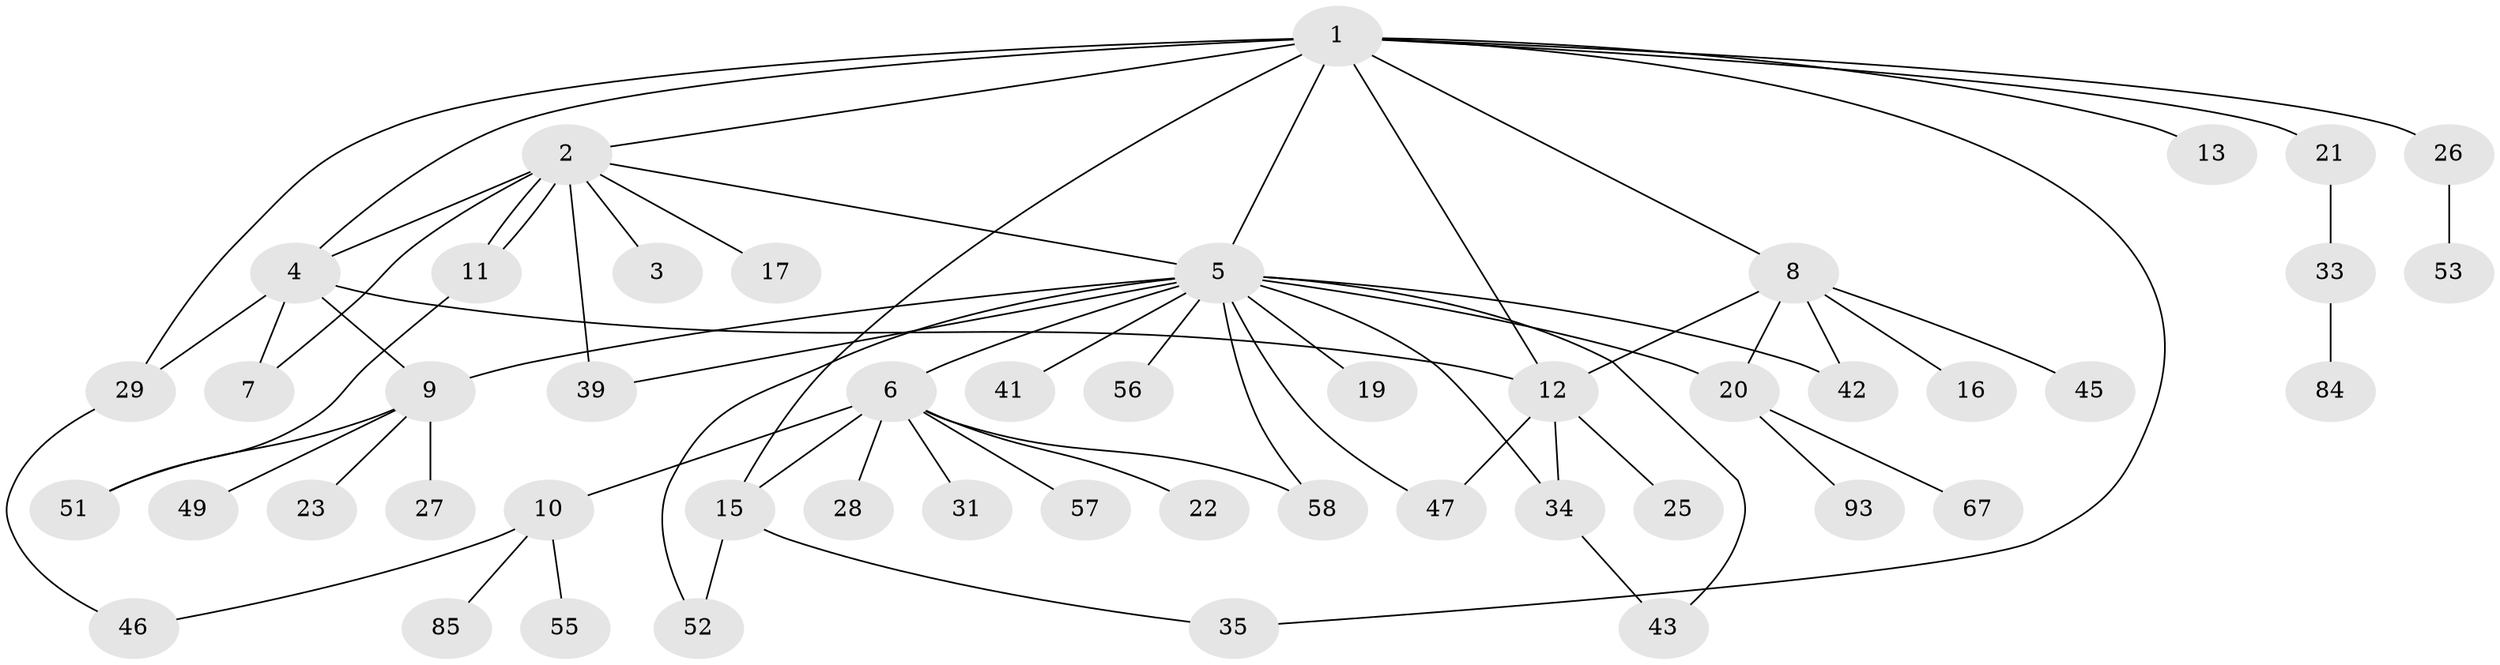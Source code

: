 // original degree distribution, {12: 0.010101010101010102, 9: 0.010101010101010102, 1: 0.5252525252525253, 7: 0.04040404040404041, 17: 0.010101010101010102, 11: 0.020202020202020204, 4: 0.06060606060606061, 5: 0.010101010101010102, 3: 0.050505050505050504, 8: 0.010101010101010102, 2: 0.24242424242424243, 6: 0.010101010101010102}
// Generated by graph-tools (version 1.1) at 2025/14/03/09/25 04:14:34]
// undirected, 49 vertices, 68 edges
graph export_dot {
graph [start="1"]
  node [color=gray90,style=filled];
  1;
  2;
  3;
  4 [super="+50"];
  5 [super="+62+70+75+99+64+38+40+37+60"];
  6 [super="+14"];
  7 [super="+63+86"];
  8 [super="+76+95+78+48+54"];
  9 [super="+32+59"];
  10 [super="+44"];
  11;
  12 [super="+36+24+18"];
  13;
  15 [super="+30+94"];
  16;
  17;
  19;
  20;
  21;
  22;
  23;
  25;
  26;
  27;
  28;
  29 [super="+88+72+73+82+68"];
  31;
  33;
  34;
  35;
  39 [super="+96+87"];
  41;
  42;
  43;
  45;
  46;
  47;
  49;
  51;
  52;
  53;
  55;
  56;
  57;
  58 [super="+71"];
  67;
  84;
  85;
  93;
  1 -- 2;
  1 -- 4 [weight=2];
  1 -- 5;
  1 -- 8;
  1 -- 12;
  1 -- 13;
  1 -- 15;
  1 -- 21;
  1 -- 26;
  1 -- 29;
  1 -- 35;
  2 -- 3;
  2 -- 4;
  2 -- 7;
  2 -- 11;
  2 -- 11;
  2 -- 17;
  2 -- 39;
  2 -- 5;
  4 -- 7;
  4 -- 9;
  4 -- 12;
  4 -- 29;
  5 -- 6;
  5 -- 19;
  5 -- 20;
  5 -- 34;
  5 -- 47;
  5 -- 56;
  5 -- 52;
  5 -- 39;
  5 -- 41;
  5 -- 43;
  5 -- 42;
  5 -- 58;
  5 -- 9;
  6 -- 10;
  6 -- 15 [weight=2];
  6 -- 22;
  6 -- 28;
  6 -- 31;
  6 -- 57;
  6 -- 58 [weight=2];
  8 -- 12;
  8 -- 16;
  8 -- 20;
  8 -- 42;
  8 -- 45;
  9 -- 23;
  9 -- 27;
  9 -- 49;
  9 -- 51;
  10 -- 46;
  10 -- 55;
  10 -- 85;
  11 -- 51;
  12 -- 25;
  12 -- 34;
  12 -- 47;
  15 -- 35;
  15 -- 52;
  20 -- 67;
  20 -- 93;
  21 -- 33;
  26 -- 53;
  29 -- 46;
  33 -- 84;
  34 -- 43;
}
